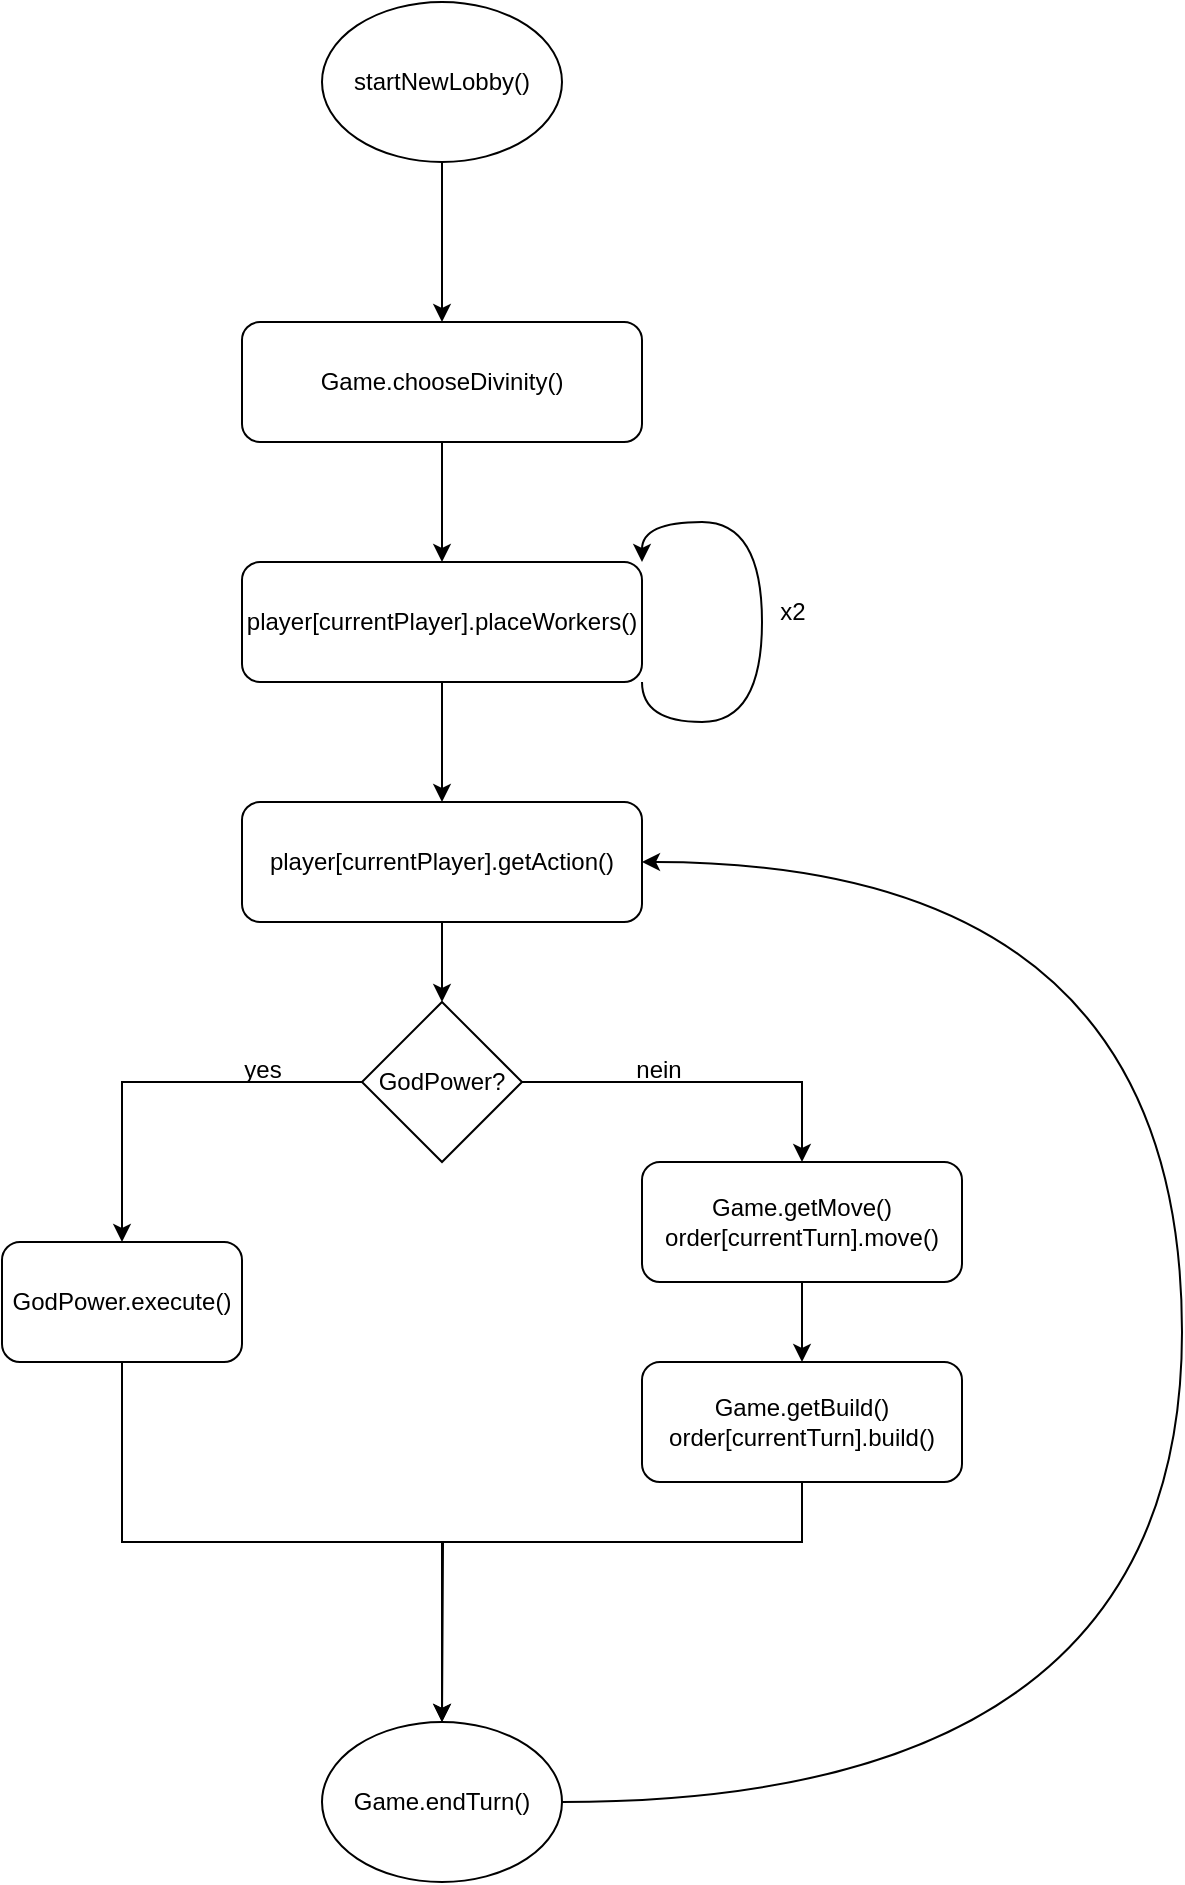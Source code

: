 <mxfile version="12.9.3" type="device"><diagram id="C5RBs43oDa-KdzZeNtuy" name="Page-1"><mxGraphModel dx="1422" dy="822" grid="1" gridSize="10" guides="1" tooltips="1" connect="1" arrows="1" fold="1" page="1" pageScale="1" pageWidth="827" pageHeight="1169" math="0" shadow="0"><root><mxCell id="WIyWlLk6GJQsqaUBKTNV-0"/><mxCell id="WIyWlLk6GJQsqaUBKTNV-1" parent="WIyWlLk6GJQsqaUBKTNV-0"/><mxCell id="RoZ4qqVoSVUBHpwCGDMz-11" value="" style="edgeStyle=none;rounded=0;orthogonalLoop=1;jettySize=auto;html=1;" parent="WIyWlLk6GJQsqaUBKTNV-1" source="RoZ4qqVoSVUBHpwCGDMz-1" target="RoZ4qqVoSVUBHpwCGDMz-16" edge="1"><mxGeometry relative="1" as="geometry"><mxPoint x="420" y="160" as="targetPoint"/></mxGeometry></mxCell><mxCell id="RoZ4qqVoSVUBHpwCGDMz-1" value="startNewLobby()" style="ellipse;whiteSpace=wrap;html=1;" parent="WIyWlLk6GJQsqaUBKTNV-1" vertex="1"><mxGeometry x="360" width="120" height="80" as="geometry"/></mxCell><mxCell id="RoZ4qqVoSVUBHpwCGDMz-19" value="" style="edgeStyle=orthogonalEdgeStyle;curved=1;rounded=0;orthogonalLoop=1;jettySize=auto;html=1;entryX=0.5;entryY=0;entryDx=0;entryDy=0;" parent="WIyWlLk6GJQsqaUBKTNV-1" source="RoZ4qqVoSVUBHpwCGDMz-10" target="RoZ4qqVoSVUBHpwCGDMz-56" edge="1"><mxGeometry relative="1" as="geometry"><mxPoint x="420" y="420" as="targetPoint"/></mxGeometry></mxCell><mxCell id="RoZ4qqVoSVUBHpwCGDMz-10" value="player[currentPlayer].placeWorkers()" style="rounded=1;whiteSpace=wrap;html=1;" parent="WIyWlLk6GJQsqaUBKTNV-1" vertex="1"><mxGeometry x="320" y="280" width="200" height="60" as="geometry"/></mxCell><mxCell id="RoZ4qqVoSVUBHpwCGDMz-12" style="edgeStyle=orthogonalEdgeStyle;rounded=0;orthogonalLoop=1;jettySize=auto;html=1;exitX=1;exitY=1;exitDx=0;exitDy=0;entryX=1;entryY=0;entryDx=0;entryDy=0;curved=1;" parent="WIyWlLk6GJQsqaUBKTNV-1" source="RoZ4qqVoSVUBHpwCGDMz-10" target="RoZ4qqVoSVUBHpwCGDMz-10" edge="1"><mxGeometry relative="1" as="geometry"><Array as="points"><mxPoint x="520" y="360"/><mxPoint x="580" y="360"/><mxPoint x="580" y="260"/><mxPoint x="520" y="260"/></Array></mxGeometry></mxCell><mxCell id="RoZ4qqVoSVUBHpwCGDMz-13" value="x2" style="text;html=1;align=center;verticalAlign=middle;resizable=0;points=[];autosize=1;" parent="WIyWlLk6GJQsqaUBKTNV-1" vertex="1"><mxGeometry x="580" y="295" width="30" height="20" as="geometry"/></mxCell><mxCell id="RoZ4qqVoSVUBHpwCGDMz-17" value="" style="edgeStyle=orthogonalEdgeStyle;curved=1;rounded=0;orthogonalLoop=1;jettySize=auto;html=1;" parent="WIyWlLk6GJQsqaUBKTNV-1" source="RoZ4qqVoSVUBHpwCGDMz-16" target="RoZ4qqVoSVUBHpwCGDMz-10" edge="1"><mxGeometry relative="1" as="geometry"/></mxCell><mxCell id="RoZ4qqVoSVUBHpwCGDMz-16" value="Game.chooseDivinity()" style="rounded=1;whiteSpace=wrap;html=1;" parent="WIyWlLk6GJQsqaUBKTNV-1" vertex="1"><mxGeometry x="320" y="160" width="200" height="60" as="geometry"/></mxCell><mxCell id="RoZ4qqVoSVUBHpwCGDMz-40" value="" style="edgeStyle=orthogonalEdgeStyle;rounded=0;orthogonalLoop=1;jettySize=auto;html=1;entryX=0.5;entryY=0;entryDx=0;entryDy=0;" parent="WIyWlLk6GJQsqaUBKTNV-1" source="RoZ4qqVoSVUBHpwCGDMz-41" target="RoZ4qqVoSVUBHpwCGDMz-44" edge="1"><mxGeometry relative="1" as="geometry"><mxPoint x="300" y="540" as="targetPoint"/></mxGeometry></mxCell><mxCell id="RoZ4qqVoSVUBHpwCGDMz-41" value="GodPower?" style="rhombus;whiteSpace=wrap;html=1;" parent="WIyWlLk6GJQsqaUBKTNV-1" vertex="1"><mxGeometry x="380" y="500" width="80" height="80" as="geometry"/></mxCell><mxCell id="RoZ4qqVoSVUBHpwCGDMz-42" value="" style="edgeStyle=orthogonalEdgeStyle;rounded=0;orthogonalLoop=1;jettySize=auto;html=1;exitX=1;exitY=0.5;exitDx=0;exitDy=0;entryX=0.5;entryY=0;entryDx=0;entryDy=0;" parent="WIyWlLk6GJQsqaUBKTNV-1" source="RoZ4qqVoSVUBHpwCGDMz-41" target="RoZ4qqVoSVUBHpwCGDMz-46" edge="1"><mxGeometry relative="1" as="geometry"/></mxCell><mxCell id="RoZ4qqVoSVUBHpwCGDMz-43" style="edgeStyle=orthogonalEdgeStyle;rounded=0;orthogonalLoop=1;jettySize=auto;html=1;exitX=0.5;exitY=1;exitDx=0;exitDy=0;entryX=0.5;entryY=0;entryDx=0;entryDy=0;" parent="WIyWlLk6GJQsqaUBKTNV-1" source="RoZ4qqVoSVUBHpwCGDMz-44" edge="1"><mxGeometry relative="1" as="geometry"><mxPoint x="420" y="860" as="targetPoint"/></mxGeometry></mxCell><mxCell id="RoZ4qqVoSVUBHpwCGDMz-44" value="GodPower.execute()" style="rounded=1;whiteSpace=wrap;html=1;" parent="WIyWlLk6GJQsqaUBKTNV-1" vertex="1"><mxGeometry x="200" y="620" width="120" height="60" as="geometry"/></mxCell><mxCell id="RoZ4qqVoSVUBHpwCGDMz-45" value="" style="edgeStyle=orthogonalEdgeStyle;rounded=0;orthogonalLoop=1;jettySize=auto;html=1;" parent="WIyWlLk6GJQsqaUBKTNV-1" source="RoZ4qqVoSVUBHpwCGDMz-46" target="RoZ4qqVoSVUBHpwCGDMz-48" edge="1"><mxGeometry relative="1" as="geometry"/></mxCell><mxCell id="RoZ4qqVoSVUBHpwCGDMz-46" value="Game.getMove()&lt;br&gt;order[currentTurn].move()" style="rounded=1;whiteSpace=wrap;html=1;" parent="WIyWlLk6GJQsqaUBKTNV-1" vertex="1"><mxGeometry x="520" y="580" width="160" height="60" as="geometry"/></mxCell><mxCell id="RoZ4qqVoSVUBHpwCGDMz-47" value="" style="edgeStyle=orthogonalEdgeStyle;rounded=0;orthogonalLoop=1;jettySize=auto;html=1;" parent="WIyWlLk6GJQsqaUBKTNV-1" source="RoZ4qqVoSVUBHpwCGDMz-48" edge="1"><mxGeometry relative="1" as="geometry"><mxPoint x="420" y="860" as="targetPoint"/><Array as="points"><mxPoint x="420" y="770"/></Array></mxGeometry></mxCell><mxCell id="RoZ4qqVoSVUBHpwCGDMz-48" value="Game.getBuild()&lt;br&gt;order[currentTurn].build()" style="rounded=1;whiteSpace=wrap;html=1;" parent="WIyWlLk6GJQsqaUBKTNV-1" vertex="1"><mxGeometry x="520" y="680" width="160" height="60" as="geometry"/></mxCell><mxCell id="RoZ4qqVoSVUBHpwCGDMz-49" value="yes" style="text;html=1;align=center;verticalAlign=middle;resizable=0;points=[];autosize=1;" parent="WIyWlLk6GJQsqaUBKTNV-1" vertex="1"><mxGeometry x="315" y="524" width="30" height="20" as="geometry"/></mxCell><mxCell id="RoZ4qqVoSVUBHpwCGDMz-50" value="nein" style="text;html=1;align=center;verticalAlign=middle;resizable=0;points=[];autosize=1;" parent="WIyWlLk6GJQsqaUBKTNV-1" vertex="1"><mxGeometry x="508" y="524" width="40" height="20" as="geometry"/></mxCell><mxCell id="RoZ4qqVoSVUBHpwCGDMz-57" style="edgeStyle=orthogonalEdgeStyle;rounded=0;orthogonalLoop=1;jettySize=auto;html=1;exitX=1;exitY=0.5;exitDx=0;exitDy=0;entryX=1;entryY=0.5;entryDx=0;entryDy=0;curved=1;" parent="WIyWlLk6GJQsqaUBKTNV-1" source="RoZ4qqVoSVUBHpwCGDMz-54" target="RoZ4qqVoSVUBHpwCGDMz-56" edge="1"><mxGeometry relative="1" as="geometry"><Array as="points"><mxPoint x="790" y="900"/><mxPoint x="790" y="430"/></Array></mxGeometry></mxCell><mxCell id="RoZ4qqVoSVUBHpwCGDMz-54" value="Game.endTurn()" style="ellipse;whiteSpace=wrap;html=1;" parent="WIyWlLk6GJQsqaUBKTNV-1" vertex="1"><mxGeometry x="360" y="860" width="120" height="80" as="geometry"/></mxCell><mxCell id="RoZ4qqVoSVUBHpwCGDMz-55" style="edgeStyle=orthogonalEdgeStyle;rounded=0;orthogonalLoop=1;jettySize=auto;html=1;exitX=0.5;exitY=1;exitDx=0;exitDy=0;entryX=0.5;entryY=0;entryDx=0;entryDy=0;" parent="WIyWlLk6GJQsqaUBKTNV-1" source="RoZ4qqVoSVUBHpwCGDMz-56" target="RoZ4qqVoSVUBHpwCGDMz-41" edge="1"><mxGeometry relative="1" as="geometry"/></mxCell><mxCell id="RoZ4qqVoSVUBHpwCGDMz-56" value="player[currentPlayer].getAction()" style="rounded=1;whiteSpace=wrap;html=1;" parent="WIyWlLk6GJQsqaUBKTNV-1" vertex="1"><mxGeometry x="320" y="400" width="200" height="60" as="geometry"/></mxCell></root></mxGraphModel></diagram></mxfile>